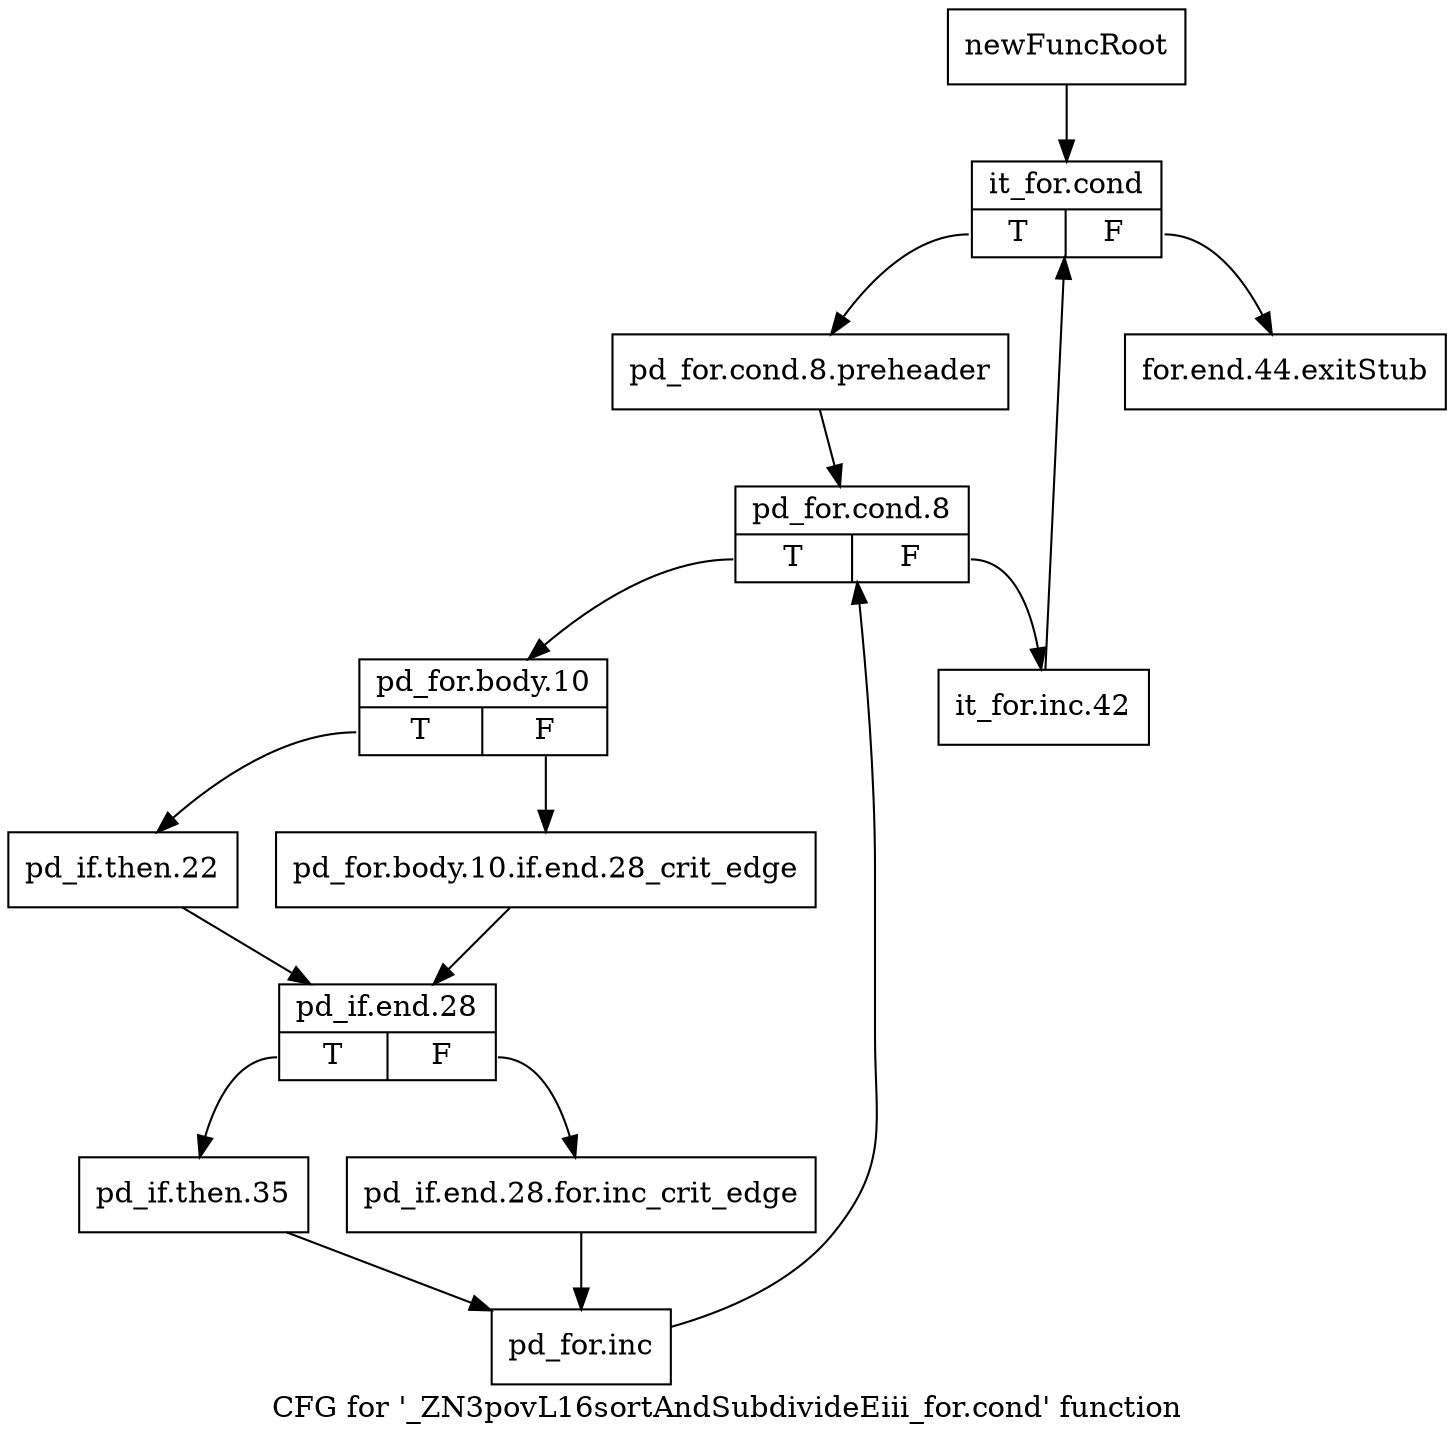 digraph "CFG for '_ZN3povL16sortAndSubdivideEiii_for.cond' function" {
	label="CFG for '_ZN3povL16sortAndSubdivideEiii_for.cond' function";

	Node0x2a0b310 [shape=record,label="{newFuncRoot}"];
	Node0x2a0b310 -> Node0x2a0b7f0;
	Node0x2a0b7a0 [shape=record,label="{for.end.44.exitStub}"];
	Node0x2a0b7f0 [shape=record,label="{it_for.cond|{<s0>T|<s1>F}}"];
	Node0x2a0b7f0:s0 -> Node0x2a0b840;
	Node0x2a0b7f0:s1 -> Node0x2a0b7a0;
	Node0x2a0b840 [shape=record,label="{pd_for.cond.8.preheader}"];
	Node0x2a0b840 -> Node0x2a0b890;
	Node0x2a0b890 [shape=record,label="{pd_for.cond.8|{<s0>T|<s1>F}}"];
	Node0x2a0b890:s0 -> Node0x2a0b930;
	Node0x2a0b890:s1 -> Node0x2a0b8e0;
	Node0x2a0b8e0 [shape=record,label="{it_for.inc.42}"];
	Node0x2a0b8e0 -> Node0x2a0b7f0;
	Node0x2a0b930 [shape=record,label="{pd_for.body.10|{<s0>T|<s1>F}}"];
	Node0x2a0b930:s0 -> Node0x2a0b9d0;
	Node0x2a0b930:s1 -> Node0x2a0b980;
	Node0x2a0b980 [shape=record,label="{pd_for.body.10.if.end.28_crit_edge}"];
	Node0x2a0b980 -> Node0x2a0ba20;
	Node0x2a0b9d0 [shape=record,label="{pd_if.then.22}"];
	Node0x2a0b9d0 -> Node0x2a0ba20;
	Node0x2a0ba20 [shape=record,label="{pd_if.end.28|{<s0>T|<s1>F}}"];
	Node0x2a0ba20:s0 -> Node0x2a0bac0;
	Node0x2a0ba20:s1 -> Node0x2a0ba70;
	Node0x2a0ba70 [shape=record,label="{pd_if.end.28.for.inc_crit_edge}"];
	Node0x2a0ba70 -> Node0x2a0bb10;
	Node0x2a0bac0 [shape=record,label="{pd_if.then.35}"];
	Node0x2a0bac0 -> Node0x2a0bb10;
	Node0x2a0bb10 [shape=record,label="{pd_for.inc}"];
	Node0x2a0bb10 -> Node0x2a0b890;
}
